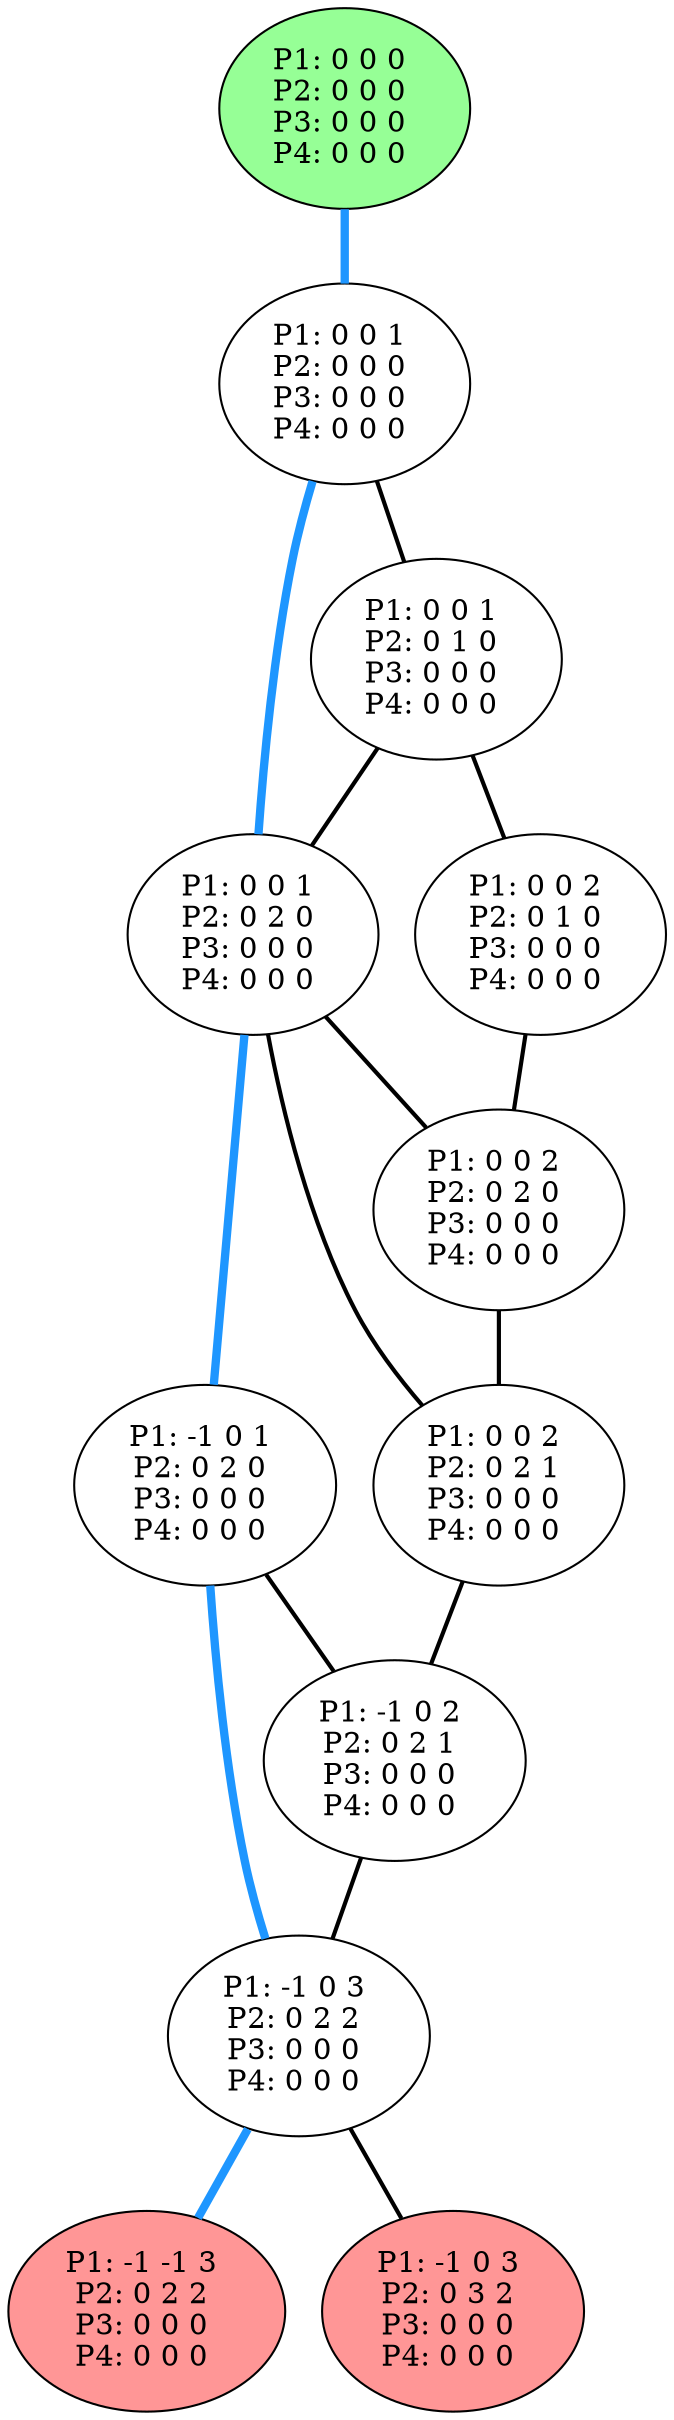 graph G {
color = "black"
0 [label = "P1: 0 0 0 
P2: 0 0 0 
P3: 0 0 0 
P4: 0 0 0 
",  style="filled", fillcolor = "#96FF96"];
1 [label = "P1: 0 0 1 
P2: 0 0 0 
P3: 0 0 0 
P4: 0 0 0 
"];
2 [label = "P1: 0 0 1 
P2: 0 1 0 
P3: 0 0 0 
P4: 0 0 0 
"];
3 [label = "P1: 0 0 1 
P2: 0 2 0 
P3: 0 0 0 
P4: 0 0 0 
"];
4 [label = "P1: 0 0 2 
P2: 0 1 0 
P3: 0 0 0 
P4: 0 0 0 
"];
5 [label = "P1: -1 0 1 
P2: 0 2 0 
P3: 0 0 0 
P4: 0 0 0 
"];
6 [label = "P1: 0 0 2 
P2: 0 2 0 
P3: 0 0 0 
P4: 0 0 0 
"];
7 [label = "P1: 0 0 2 
P2: 0 2 1 
P3: 0 0 0 
P4: 0 0 0 
"];
8 [label = "P1: -1 0 2 
P2: 0 2 1 
P3: 0 0 0 
P4: 0 0 0 
"];
9 [label = "P1: -1 0 3 
P2: 0 2 2 
P3: 0 0 0 
P4: 0 0 0 
"];
10 [label = "P1: -1 -1 3 
P2: 0 2 2 
P3: 0 0 0 
P4: 0 0 0 
",  style="filled", fillcolor = "#FF9696"];
11 [label = "P1: -1 0 3 
P2: 0 3 2 
P3: 0 0 0 
P4: 0 0 0 
",  style="filled", fillcolor = "#FF9696"];
edge [style=bold];
0 -- 1 [color="#1E96FF", penwidth=4.0];

1 -- 2 [color=black];
1 -- 3 [color="#1E96FF", penwidth=4.0];

2 -- 4 [color=black];
2 -- 3 [color=black];

3 -- 5 [color="#1E96FF", penwidth=4.0];
3 -- 6 [color=black];
3 -- 7 [color=black];

4 -- 6 [color=black];

5 -- 8 [color=black];
5 -- 9 [color="#1E96FF", penwidth=4.0];

6 -- 7 [color=black];

7 -- 8 [color=black];

8 -- 9 [color=black];

9 -- 10 [color="#1E96FF", penwidth=4.0];
9 -- 11 [color=black];



}
